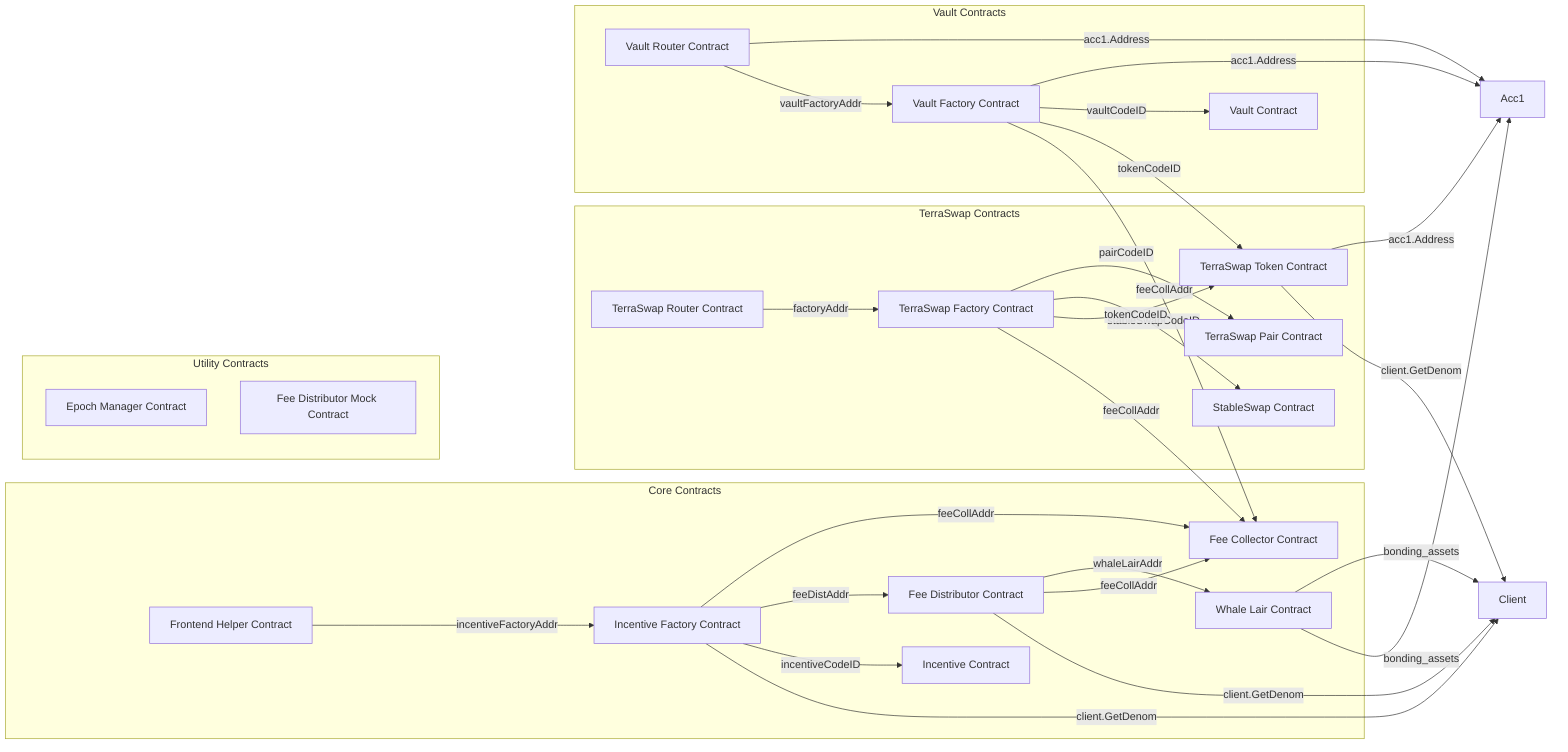 graph LR
    subgraph Core Contracts
        WhaleLairContract["Whale Lair Contract"]
        FeeCollectorContract["Fee Collector Contract"]
        FeeDistributorContract["Fee Distributor Contract"]
        IncentiveContract["Incentive Contract"]
        IncentiveFactoryContract["Incentive Factory Contract"]
        FrontendHelperContract["Frontend Helper Contract"]
    end

    subgraph TerraSwap Contracts
        TerraSwapTokenContract["TerraSwap Token Contract"]
        TerraSwapPairContract["TerraSwap Pair Contract"]
        StableSwapContract["StableSwap Contract"]
        TerraSwapFactoryContract["TerraSwap Factory Contract"]
        TerraSwapRouterContract["TerraSwap Router Contract"]
    end

    subgraph Vault Contracts
        VaultContract["Vault Contract"]
        VaultFactoryContract["Vault Factory Contract"]
        VaultRouterContract["Vault Router Contract"]
    end

    subgraph Utility Contracts
        EpochManagerContract["Epoch Manager Contract"]
        FeeDistributorMockContract["Fee Distributor Mock Contract"]
    end

    WhaleLairContract -->|bonding_assets| Client
    WhaleLairContract -->|bonding_assets| Acc1

    FeeDistributorContract -->|whaleLairAddr| WhaleLairContract
    FeeDistributorContract -->|feeCollAddr| FeeCollectorContract
    FeeDistributorContract -->|client.GetDenom| Client

    IncentiveFactoryContract -->|feeCollAddr| FeeCollectorContract
    IncentiveFactoryContract -->|feeDistAddr| FeeDistributorContract
    IncentiveFactoryContract -->|incentiveCodeID| IncentiveContract
    IncentiveFactoryContract -->|client.GetDenom| Client

    FrontendHelperContract -->|incentiveFactoryAddr| IncentiveFactoryContract

    TerraSwapTokenContract -->|acc1.Address| Acc1
    TerraSwapTokenContract -->|client.GetDenom| Client

    VaultFactoryContract -->|acc1.Address| Acc1
    VaultFactoryContract -->|vaultCodeID| VaultContract
    VaultFactoryContract -->|tokenCodeID| TerraSwapTokenContract
    VaultFactoryContract -->|feeCollAddr| FeeCollectorContract

    VaultRouterContract -->|acc1.Address| Acc1
    VaultRouterContract -->|vaultFactoryAddr| VaultFactoryContract

    TerraSwapFactoryContract -->|pairCodeID| TerraSwapPairContract
    TerraSwapFactoryContract -->|stableSwapCodeID| StableSwapContract
    TerraSwapFactoryContract -->|tokenCodeID| TerraSwapTokenContract
    TerraSwapFactoryContract -->|feeCollAddr| FeeCollectorContract

    TerraSwapRouterContract -->|factoryAddr| TerraSwapFactoryContract